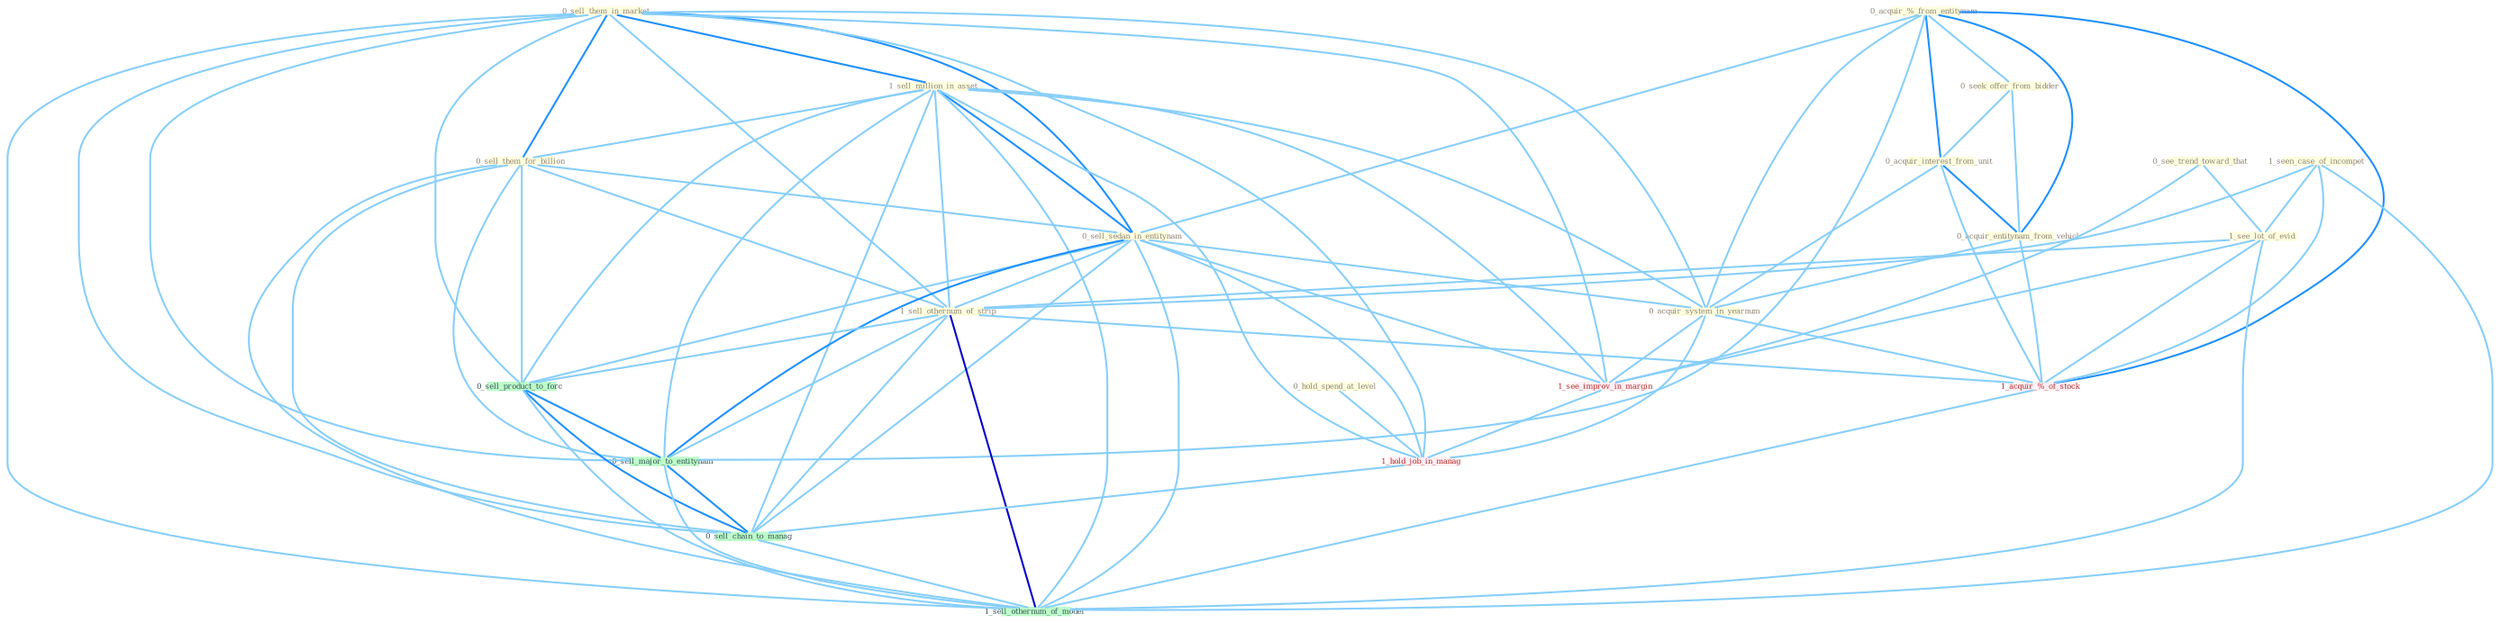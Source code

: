 Graph G{ 
    node
    [shape=polygon,style=filled,width=.5,height=.06,color="#BDFCC9",fixedsize=true,fontsize=4,
    fontcolor="#2f4f4f"];
    {node
    [color="#ffffe0", fontcolor="#8b7d6b"] "0_sell_them_in_market " "0_acquir_%_from_entitynam " "1_sell_million_in_asset " "0_seek_offer_from_bidder " "0_hold_spend_at_level " "1_seen_case_of_incompet " "0_sell_them_for_billion " "0_see_trend_toward_that " "0_sell_sedan_in_entitynam " "1_see_lot_of_evid " "0_acquir_interest_from_unit " "1_sell_othernum_of_strip " "0_acquir_entitynam_from_vehicl " "0_acquir_system_in_yearnum "}
{node [color="#fff0f5", fontcolor="#b22222"] "1_see_improv_in_margin " "1_acquir_%_of_stock " "1_hold_job_in_manag "}
edge [color="#B0E2FF"];

	"0_sell_them_in_market " -- "1_sell_million_in_asset " [w="2", color="#1e90ff" , len=0.8];
	"0_sell_them_in_market " -- "0_sell_them_for_billion " [w="2", color="#1e90ff" , len=0.8];
	"0_sell_them_in_market " -- "0_sell_sedan_in_entitynam " [w="2", color="#1e90ff" , len=0.8];
	"0_sell_them_in_market " -- "1_sell_othernum_of_strip " [w="1", color="#87cefa" ];
	"0_sell_them_in_market " -- "0_acquir_system_in_yearnum " [w="1", color="#87cefa" ];
	"0_sell_them_in_market " -- "1_see_improv_in_margin " [w="1", color="#87cefa" ];
	"0_sell_them_in_market " -- "1_hold_job_in_manag " [w="1", color="#87cefa" ];
	"0_sell_them_in_market " -- "0_sell_product_to_forc " [w="1", color="#87cefa" ];
	"0_sell_them_in_market " -- "0_sell_major_to_entitynam " [w="1", color="#87cefa" ];
	"0_sell_them_in_market " -- "0_sell_chain_to_manag " [w="1", color="#87cefa" ];
	"0_sell_them_in_market " -- "1_sell_othernum_of_model " [w="1", color="#87cefa" ];
	"0_acquir_%_from_entitynam " -- "0_seek_offer_from_bidder " [w="1", color="#87cefa" ];
	"0_acquir_%_from_entitynam " -- "0_sell_sedan_in_entitynam " [w="1", color="#87cefa" ];
	"0_acquir_%_from_entitynam " -- "0_acquir_interest_from_unit " [w="2", color="#1e90ff" , len=0.8];
	"0_acquir_%_from_entitynam " -- "0_acquir_entitynam_from_vehicl " [w="2", color="#1e90ff" , len=0.8];
	"0_acquir_%_from_entitynam " -- "0_acquir_system_in_yearnum " [w="1", color="#87cefa" ];
	"0_acquir_%_from_entitynam " -- "1_acquir_%_of_stock " [w="2", color="#1e90ff" , len=0.8];
	"0_acquir_%_from_entitynam " -- "0_sell_major_to_entitynam " [w="1", color="#87cefa" ];
	"1_sell_million_in_asset " -- "0_sell_them_for_billion " [w="1", color="#87cefa" ];
	"1_sell_million_in_asset " -- "0_sell_sedan_in_entitynam " [w="2", color="#1e90ff" , len=0.8];
	"1_sell_million_in_asset " -- "1_sell_othernum_of_strip " [w="1", color="#87cefa" ];
	"1_sell_million_in_asset " -- "0_acquir_system_in_yearnum " [w="1", color="#87cefa" ];
	"1_sell_million_in_asset " -- "1_see_improv_in_margin " [w="1", color="#87cefa" ];
	"1_sell_million_in_asset " -- "1_hold_job_in_manag " [w="1", color="#87cefa" ];
	"1_sell_million_in_asset " -- "0_sell_product_to_forc " [w="1", color="#87cefa" ];
	"1_sell_million_in_asset " -- "0_sell_major_to_entitynam " [w="1", color="#87cefa" ];
	"1_sell_million_in_asset " -- "0_sell_chain_to_manag " [w="1", color="#87cefa" ];
	"1_sell_million_in_asset " -- "1_sell_othernum_of_model " [w="1", color="#87cefa" ];
	"0_seek_offer_from_bidder " -- "0_acquir_interest_from_unit " [w="1", color="#87cefa" ];
	"0_seek_offer_from_bidder " -- "0_acquir_entitynam_from_vehicl " [w="1", color="#87cefa" ];
	"0_hold_spend_at_level " -- "1_hold_job_in_manag " [w="1", color="#87cefa" ];
	"1_seen_case_of_incompet " -- "1_see_lot_of_evid " [w="1", color="#87cefa" ];
	"1_seen_case_of_incompet " -- "1_sell_othernum_of_strip " [w="1", color="#87cefa" ];
	"1_seen_case_of_incompet " -- "1_acquir_%_of_stock " [w="1", color="#87cefa" ];
	"1_seen_case_of_incompet " -- "1_sell_othernum_of_model " [w="1", color="#87cefa" ];
	"0_sell_them_for_billion " -- "0_sell_sedan_in_entitynam " [w="1", color="#87cefa" ];
	"0_sell_them_for_billion " -- "1_sell_othernum_of_strip " [w="1", color="#87cefa" ];
	"0_sell_them_for_billion " -- "0_sell_product_to_forc " [w="1", color="#87cefa" ];
	"0_sell_them_for_billion " -- "0_sell_major_to_entitynam " [w="1", color="#87cefa" ];
	"0_sell_them_for_billion " -- "0_sell_chain_to_manag " [w="1", color="#87cefa" ];
	"0_sell_them_for_billion " -- "1_sell_othernum_of_model " [w="1", color="#87cefa" ];
	"0_see_trend_toward_that " -- "1_see_lot_of_evid " [w="1", color="#87cefa" ];
	"0_see_trend_toward_that " -- "1_see_improv_in_margin " [w="1", color="#87cefa" ];
	"0_sell_sedan_in_entitynam " -- "1_sell_othernum_of_strip " [w="1", color="#87cefa" ];
	"0_sell_sedan_in_entitynam " -- "0_acquir_system_in_yearnum " [w="1", color="#87cefa" ];
	"0_sell_sedan_in_entitynam " -- "1_see_improv_in_margin " [w="1", color="#87cefa" ];
	"0_sell_sedan_in_entitynam " -- "1_hold_job_in_manag " [w="1", color="#87cefa" ];
	"0_sell_sedan_in_entitynam " -- "0_sell_product_to_forc " [w="1", color="#87cefa" ];
	"0_sell_sedan_in_entitynam " -- "0_sell_major_to_entitynam " [w="2", color="#1e90ff" , len=0.8];
	"0_sell_sedan_in_entitynam " -- "0_sell_chain_to_manag " [w="1", color="#87cefa" ];
	"0_sell_sedan_in_entitynam " -- "1_sell_othernum_of_model " [w="1", color="#87cefa" ];
	"1_see_lot_of_evid " -- "1_sell_othernum_of_strip " [w="1", color="#87cefa" ];
	"1_see_lot_of_evid " -- "1_see_improv_in_margin " [w="1", color="#87cefa" ];
	"1_see_lot_of_evid " -- "1_acquir_%_of_stock " [w="1", color="#87cefa" ];
	"1_see_lot_of_evid " -- "1_sell_othernum_of_model " [w="1", color="#87cefa" ];
	"0_acquir_interest_from_unit " -- "0_acquir_entitynam_from_vehicl " [w="2", color="#1e90ff" , len=0.8];
	"0_acquir_interest_from_unit " -- "0_acquir_system_in_yearnum " [w="1", color="#87cefa" ];
	"0_acquir_interest_from_unit " -- "1_acquir_%_of_stock " [w="1", color="#87cefa" ];
	"1_sell_othernum_of_strip " -- "1_acquir_%_of_stock " [w="1", color="#87cefa" ];
	"1_sell_othernum_of_strip " -- "0_sell_product_to_forc " [w="1", color="#87cefa" ];
	"1_sell_othernum_of_strip " -- "0_sell_major_to_entitynam " [w="1", color="#87cefa" ];
	"1_sell_othernum_of_strip " -- "0_sell_chain_to_manag " [w="1", color="#87cefa" ];
	"1_sell_othernum_of_strip " -- "1_sell_othernum_of_model " [w="3", color="#0000cd" , len=0.6];
	"0_acquir_entitynam_from_vehicl " -- "0_acquir_system_in_yearnum " [w="1", color="#87cefa" ];
	"0_acquir_entitynam_from_vehicl " -- "1_acquir_%_of_stock " [w="1", color="#87cefa" ];
	"0_acquir_system_in_yearnum " -- "1_see_improv_in_margin " [w="1", color="#87cefa" ];
	"0_acquir_system_in_yearnum " -- "1_acquir_%_of_stock " [w="1", color="#87cefa" ];
	"0_acquir_system_in_yearnum " -- "1_hold_job_in_manag " [w="1", color="#87cefa" ];
	"1_see_improv_in_margin " -- "1_hold_job_in_manag " [w="1", color="#87cefa" ];
	"1_acquir_%_of_stock " -- "1_sell_othernum_of_model " [w="1", color="#87cefa" ];
	"1_hold_job_in_manag " -- "0_sell_chain_to_manag " [w="1", color="#87cefa" ];
	"0_sell_product_to_forc " -- "0_sell_major_to_entitynam " [w="2", color="#1e90ff" , len=0.8];
	"0_sell_product_to_forc " -- "0_sell_chain_to_manag " [w="2", color="#1e90ff" , len=0.8];
	"0_sell_product_to_forc " -- "1_sell_othernum_of_model " [w="1", color="#87cefa" ];
	"0_sell_major_to_entitynam " -- "0_sell_chain_to_manag " [w="2", color="#1e90ff" , len=0.8];
	"0_sell_major_to_entitynam " -- "1_sell_othernum_of_model " [w="1", color="#87cefa" ];
	"0_sell_chain_to_manag " -- "1_sell_othernum_of_model " [w="1", color="#87cefa" ];
}